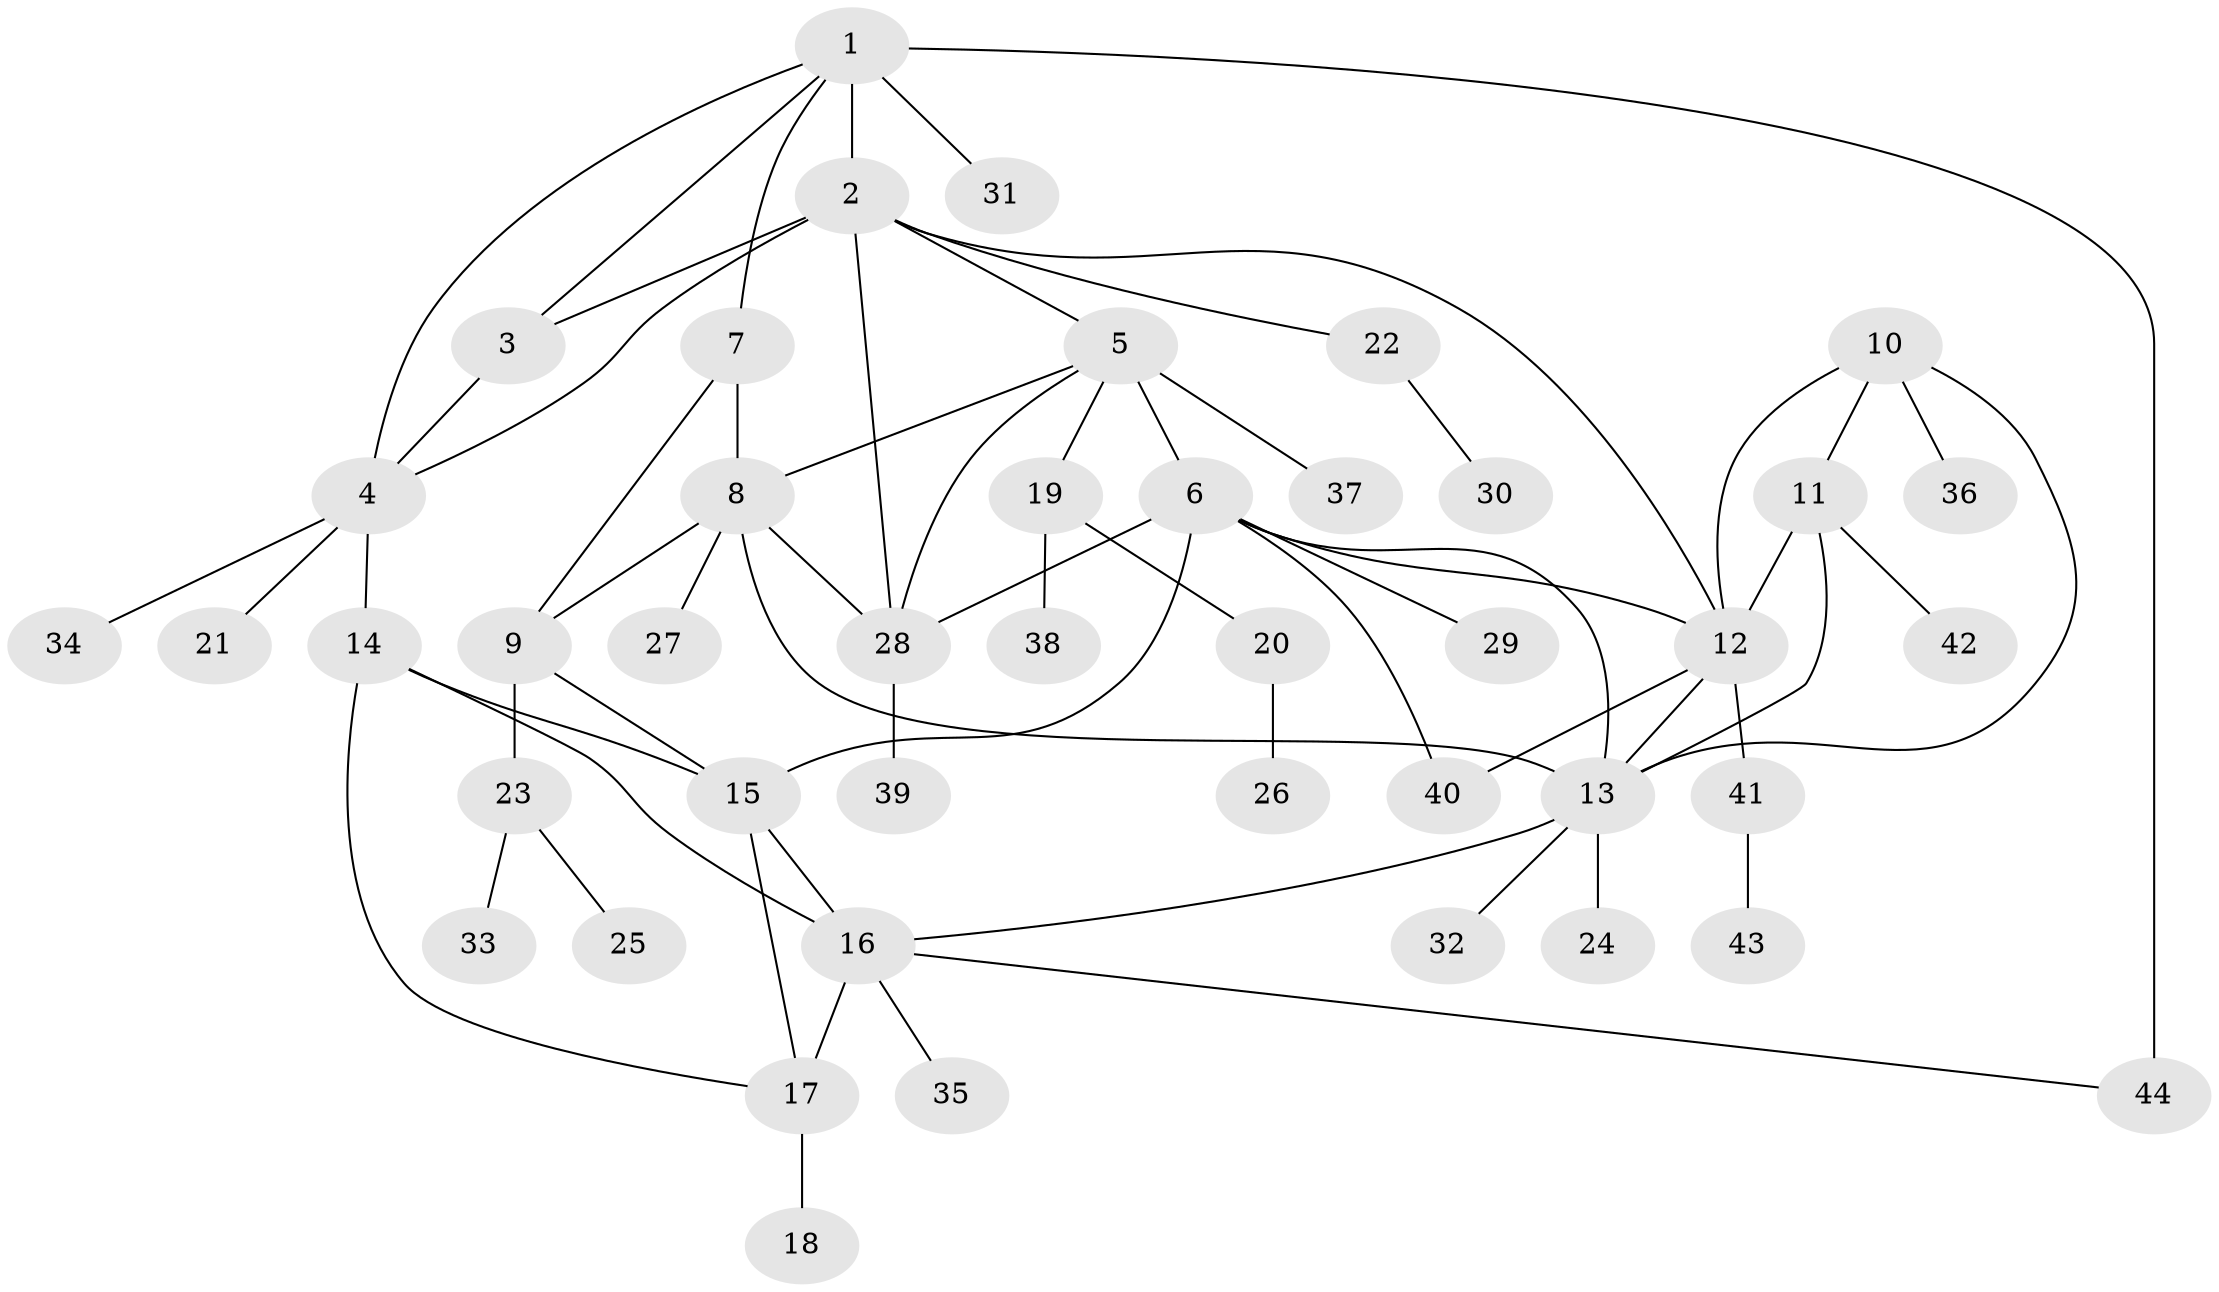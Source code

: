 // original degree distribution, {8: 0.023255813953488372, 6: 0.09302325581395349, 7: 0.03488372093023256, 9: 0.011627906976744186, 3: 0.08139534883720931, 4: 0.03488372093023256, 5: 0.03488372093023256, 10: 0.011627906976744186, 1: 0.4883720930232558, 2: 0.18604651162790697}
// Generated by graph-tools (version 1.1) at 2025/37/03/09/25 02:37:33]
// undirected, 44 vertices, 65 edges
graph export_dot {
graph [start="1"]
  node [color=gray90,style=filled];
  1;
  2;
  3;
  4;
  5;
  6;
  7;
  8;
  9;
  10;
  11;
  12;
  13;
  14;
  15;
  16;
  17;
  18;
  19;
  20;
  21;
  22;
  23;
  24;
  25;
  26;
  27;
  28;
  29;
  30;
  31;
  32;
  33;
  34;
  35;
  36;
  37;
  38;
  39;
  40;
  41;
  42;
  43;
  44;
  1 -- 2 [weight=1.0];
  1 -- 3 [weight=1.0];
  1 -- 4 [weight=1.0];
  1 -- 7 [weight=1.0];
  1 -- 31 [weight=1.0];
  1 -- 44 [weight=2.0];
  2 -- 3 [weight=3.0];
  2 -- 4 [weight=1.0];
  2 -- 5 [weight=1.0];
  2 -- 12 [weight=1.0];
  2 -- 22 [weight=1.0];
  2 -- 28 [weight=1.0];
  3 -- 4 [weight=1.0];
  4 -- 14 [weight=1.0];
  4 -- 21 [weight=1.0];
  4 -- 34 [weight=1.0];
  5 -- 6 [weight=3.0];
  5 -- 8 [weight=1.0];
  5 -- 19 [weight=1.0];
  5 -- 28 [weight=1.0];
  5 -- 37 [weight=1.0];
  6 -- 12 [weight=1.0];
  6 -- 13 [weight=1.0];
  6 -- 15 [weight=1.0];
  6 -- 28 [weight=1.0];
  6 -- 29 [weight=1.0];
  6 -- 40 [weight=1.0];
  7 -- 8 [weight=3.0];
  7 -- 9 [weight=1.0];
  8 -- 9 [weight=2.0];
  8 -- 13 [weight=2.0];
  8 -- 27 [weight=1.0];
  8 -- 28 [weight=1.0];
  9 -- 15 [weight=1.0];
  9 -- 23 [weight=1.0];
  10 -- 11 [weight=1.0];
  10 -- 12 [weight=1.0];
  10 -- 13 [weight=1.0];
  10 -- 36 [weight=1.0];
  11 -- 12 [weight=1.0];
  11 -- 13 [weight=1.0];
  11 -- 42 [weight=2.0];
  12 -- 13 [weight=1.0];
  12 -- 40 [weight=1.0];
  12 -- 41 [weight=1.0];
  13 -- 16 [weight=1.0];
  13 -- 24 [weight=1.0];
  13 -- 32 [weight=1.0];
  14 -- 15 [weight=1.0];
  14 -- 16 [weight=1.0];
  14 -- 17 [weight=1.0];
  15 -- 16 [weight=1.0];
  15 -- 17 [weight=1.0];
  16 -- 17 [weight=3.0];
  16 -- 35 [weight=1.0];
  16 -- 44 [weight=1.0];
  17 -- 18 [weight=1.0];
  19 -- 20 [weight=1.0];
  19 -- 38 [weight=2.0];
  20 -- 26 [weight=1.0];
  22 -- 30 [weight=1.0];
  23 -- 25 [weight=1.0];
  23 -- 33 [weight=1.0];
  28 -- 39 [weight=2.0];
  41 -- 43 [weight=1.0];
}
